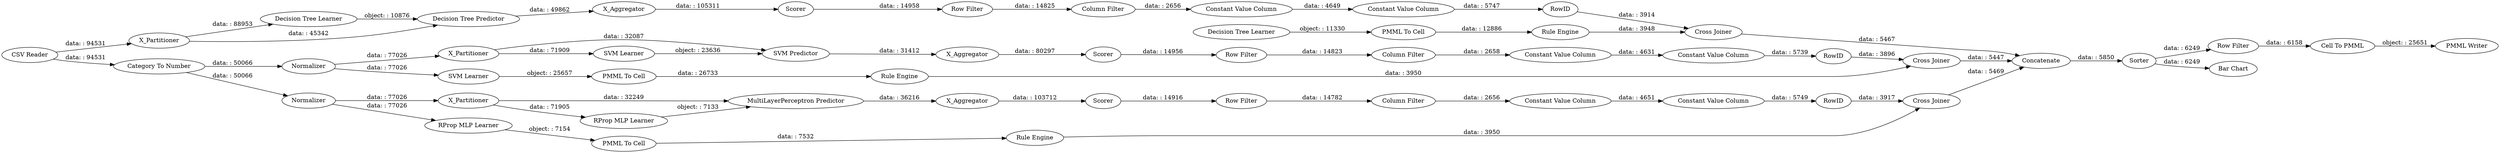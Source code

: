 digraph {
	"-4503215903157266267_38" [label="Cross Joiner"]
	"-4224273281670774271_9" [label="Row Filter"]
	"-4224273281670774271_294" [label="Column Filter"]
	"-4503215903157266267_31" [label="Decision Tree Learner"]
	"2076864886098539170_293" [label=RowID]
	"-8178244783280075861_2" [label=X_Partitioner]
	"-5188899281824513227_2" [label=X_Partitioner]
	"-5188899281824513227_40" [label=Scorer]
	"-2425810472601261887_292" [label="Constant Value Column"]
	"2076864886098539170_9" [label="Row Filter"]
	"-6418134759705559857_33" [label="Decision Tree Learner"]
	"-4538712284347432431_52" [label=Sorter]
	"-2425810472601261887_290" [label="Constant Value Column"]
	"-2425810472601261887_294" [label="Column Filter"]
	"-4503215903157266267_2" [label=X_Partitioner]
	"-4503215903157266267_32" [label="Decision Tree Predictor"]
	"-8178244783280075861_31" [label="SVM Learner"]
	"9067429198545630845_33" [label="SVM Learner"]
	"2076864886098539170_294" [label="Column Filter"]
	"-2425810472601261887_293" [label=RowID]
	"-8178244783280075861_7" [label=X_Aggregator]
	"-8178244783280075861_39" [label="Cross Joiner"]
	"-4224273281670774271_293" [label=RowID]
	"9067429198545630845_35" [label="Rule Engine"]
	"-4538712284347432431_58" [label="Category To Number"]
	"-5188899281824513227_7" [label=X_Aggregator]
	"-4503215903157266267_7" [label=X_Aggregator]
	"-5188899281824513227_32" [label="MultiLayerPerceptron Predictor"]
	"-4538712284347432431_53" [label="Row Filter"]
	"-5188899281824513227_31" [label="RProp MLP Learner"]
	"-5188899281824513227_38" [label="Cross Joiner"]
	"-5188899281824513227_39" [label=Normalizer]
	"4205653003790477893_34" [label="Rule Engine"]
	"-8178244783280075861_32" [label="SVM Predictor"]
	"-4538712284347432431_61" [label="PMML Writer"]
	"4205653003790477893_22" [label="PMML To Cell"]
	"-4538712284347432431_54" [label="Cell To PMML"]
	"-2425810472601261887_9" [label="Row Filter"]
	"2076864886098539170_292" [label="Constant Value Column"]
	"-8178244783280075861_40" [label=Normalizer]
	"-6418134759705559857_34" [label="Rule Engine"]
	"4205653003790477893_35" [label="RProp MLP Learner"]
	"-4538712284347432431_62" [label="CSV Reader"]
	"9067429198545630845_34" [label="PMML To Cell"]
	"2076864886098539170_290" [label="Constant Value Column"]
	"-4538712284347432431_60" [label=Concatenate]
	"-4224273281670774271_290" [label="Constant Value Column"]
	"-4538712284347432431_63" [label="Bar Chart"]
	"-4503215903157266267_39" [label=Scorer]
	"-4224273281670774271_292" [label="Constant Value Column"]
	"-8178244783280075861_41" [label=Scorer]
	"-6418134759705559857_28" [label="PMML To Cell"]
	"-8178244783280075861_7" -> "-8178244783280075861_41" [label="data: : 80297"]
	"-4224273281670774271_292" -> "-4224273281670774271_293" [label="data: : 5749"]
	"-8178244783280075861_32" -> "-8178244783280075861_7" [label="data: : 31412"]
	"-5188899281824513227_39" -> "4205653003790477893_35" [label="data: : 77026"]
	"-4503215903157266267_38" -> "-4538712284347432431_60" [label="data: : 5467"]
	"-2425810472601261887_290" -> "-2425810472601261887_292" [label="data: : 4649"]
	"-4538712284347432431_58" -> "-8178244783280075861_40" [label="data: : 50066"]
	"-6418134759705559857_34" -> "-4503215903157266267_38" [label="data: : 3948"]
	"-4224273281670774271_9" -> "-4224273281670774271_294" [label="data: : 14782"]
	"-8178244783280075861_2" -> "-8178244783280075861_32" [label="data: : 32087"]
	"-4503215903157266267_39" -> "-2425810472601261887_9" [label="data: : 14958"]
	"-6418134759705559857_28" -> "-6418134759705559857_34" [label="data: : 12886"]
	"2076864886098539170_293" -> "-8178244783280075861_39" [label="data: : 3896"]
	"-5188899281824513227_31" -> "-5188899281824513227_32" [label="object: : 7133"]
	"-4538712284347432431_60" -> "-4538712284347432431_52" [label="data: : 5850"]
	"-5188899281824513227_40" -> "-4224273281670774271_9" [label="data: : 14916"]
	"-5188899281824513227_2" -> "-5188899281824513227_31" [label="data: : 71905"]
	"-8178244783280075861_39" -> "-4538712284347432431_60" [label="data: : 5447"]
	"-5188899281824513227_32" -> "-5188899281824513227_7" [label="data: : 36216"]
	"-4224273281670774271_294" -> "-4224273281670774271_290" [label="data: : 2656"]
	"2076864886098539170_292" -> "2076864886098539170_293" [label="data: : 5739"]
	"2076864886098539170_290" -> "2076864886098539170_292" [label="data: : 4631"]
	"4205653003790477893_22" -> "4205653003790477893_34" [label="data: : 7532"]
	"-4538712284347432431_62" -> "-4538712284347432431_58" [label="data: : 94531"]
	"-4538712284347432431_52" -> "-4538712284347432431_63" [label="data: : 6249"]
	"-4538712284347432431_54" -> "-4538712284347432431_61" [label="object: : 25651"]
	"-2425810472601261887_294" -> "-2425810472601261887_290" [label="data: : 2656"]
	"-6418134759705559857_33" -> "-6418134759705559857_28" [label="object: : 11330"]
	"-4538712284347432431_53" -> "-4538712284347432431_54" [label="data: : 6158"]
	"-5188899281824513227_39" -> "-5188899281824513227_2" [label="data: : 77026"]
	"9067429198545630845_33" -> "9067429198545630845_34" [label="object: : 25657"]
	"-4538712284347432431_58" -> "-5188899281824513227_39" [label="data: : 50066"]
	"-8178244783280075861_2" -> "-8178244783280075861_31" [label="data: : 71909"]
	"-8178244783280075861_41" -> "2076864886098539170_9" [label="data: : 14956"]
	"-2425810472601261887_9" -> "-2425810472601261887_294" [label="data: : 14825"]
	"-2425810472601261887_292" -> "-2425810472601261887_293" [label="data: : 5747"]
	"2076864886098539170_294" -> "2076864886098539170_290" [label="data: : 2658"]
	"-8178244783280075861_40" -> "-8178244783280075861_2" [label="data: : 77026"]
	"-8178244783280075861_31" -> "-8178244783280075861_32" [label="object: : 23636"]
	"2076864886098539170_9" -> "2076864886098539170_294" [label="data: : 14823"]
	"-4503215903157266267_2" -> "-4503215903157266267_31" [label="data: : 88953"]
	"4205653003790477893_35" -> "4205653003790477893_22" [label="object: : 7154"]
	"9067429198545630845_34" -> "9067429198545630845_35" [label="data: : 26733"]
	"-2425810472601261887_293" -> "-4503215903157266267_38" [label="data: : 3914"]
	"-4503215903157266267_7" -> "-4503215903157266267_39" [label="data: : 105311"]
	"9067429198545630845_35" -> "-8178244783280075861_39" [label="data: : 3950"]
	"-5188899281824513227_38" -> "-4538712284347432431_60" [label="data: : 5469"]
	"-4224273281670774271_290" -> "-4224273281670774271_292" [label="data: : 4651"]
	"-4224273281670774271_293" -> "-5188899281824513227_38" [label="data: : 3917"]
	"4205653003790477893_34" -> "-5188899281824513227_38" [label="data: : 3950"]
	"-5188899281824513227_2" -> "-5188899281824513227_32" [label="data: : 32249"]
	"-4503215903157266267_31" -> "-4503215903157266267_32" [label="object: : 10876"]
	"-4503215903157266267_2" -> "-4503215903157266267_32" [label="data: : 45342"]
	"-4538712284347432431_52" -> "-4538712284347432431_53" [label="data: : 6249"]
	"-4503215903157266267_32" -> "-4503215903157266267_7" [label="data: : 49862"]
	"-4538712284347432431_62" -> "-4503215903157266267_2" [label="data: : 94531"]
	"-8178244783280075861_40" -> "9067429198545630845_33" [label="data: : 77026"]
	"-5188899281824513227_7" -> "-5188899281824513227_40" [label="data: : 103712"]
	rankdir=LR
}
